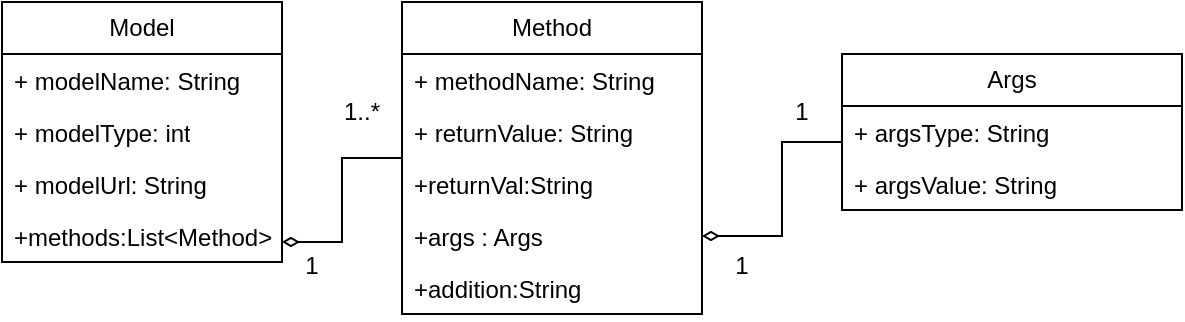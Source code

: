 <mxfile version="26.1.1">
  <diagram name="第 1 页" id="UegoWRN4jVTHxnhrY-Lj">
    <mxGraphModel dx="655" dy="361" grid="1" gridSize="10" guides="1" tooltips="1" connect="1" arrows="1" fold="1" page="1" pageScale="1" pageWidth="1169" pageHeight="827" math="0" shadow="0">
      <root>
        <mxCell id="0" />
        <mxCell id="1" parent="0" />
        <mxCell id="Irtu3XDIkPrMYKTzN1zF-1" value="Model" style="swimlane;fontStyle=0;childLayout=stackLayout;horizontal=1;startSize=26;fillColor=none;horizontalStack=0;resizeParent=1;resizeParentMax=0;resizeLast=0;collapsible=1;marginBottom=0;whiteSpace=wrap;html=1;" parent="1" vertex="1">
          <mxGeometry x="460" y="330" width="140" height="130" as="geometry" />
        </mxCell>
        <mxCell id="Irtu3XDIkPrMYKTzN1zF-2" value="+ modelName: String" style="text;strokeColor=none;fillColor=none;align=left;verticalAlign=top;spacingLeft=4;spacingRight=4;overflow=hidden;rotatable=0;points=[[0,0.5],[1,0.5]];portConstraint=eastwest;whiteSpace=wrap;html=1;" parent="Irtu3XDIkPrMYKTzN1zF-1" vertex="1">
          <mxGeometry y="26" width="140" height="26" as="geometry" />
        </mxCell>
        <mxCell id="Irtu3XDIkPrMYKTzN1zF-3" value="+ modelType: int" style="text;strokeColor=none;fillColor=none;align=left;verticalAlign=top;spacingLeft=4;spacingRight=4;overflow=hidden;rotatable=0;points=[[0,0.5],[1,0.5]];portConstraint=eastwest;whiteSpace=wrap;html=1;" parent="Irtu3XDIkPrMYKTzN1zF-1" vertex="1">
          <mxGeometry y="52" width="140" height="26" as="geometry" />
        </mxCell>
        <mxCell id="Irtu3XDIkPrMYKTzN1zF-4" value="+ modelUrl: String" style="text;strokeColor=none;fillColor=none;align=left;verticalAlign=top;spacingLeft=4;spacingRight=4;overflow=hidden;rotatable=0;points=[[0,0.5],[1,0.5]];portConstraint=eastwest;whiteSpace=wrap;html=1;" parent="Irtu3XDIkPrMYKTzN1zF-1" vertex="1">
          <mxGeometry y="78" width="140" height="26" as="geometry" />
        </mxCell>
        <mxCell id="Irtu3XDIkPrMYKTzN1zF-13" value="+methods:List&amp;lt;Method&amp;gt;" style="text;strokeColor=none;fillColor=none;align=left;verticalAlign=top;spacingLeft=4;spacingRight=4;overflow=hidden;rotatable=0;points=[[0,0.5],[1,0.5]];portConstraint=eastwest;whiteSpace=wrap;html=1;" parent="Irtu3XDIkPrMYKTzN1zF-1" vertex="1">
          <mxGeometry y="104" width="140" height="26" as="geometry" />
        </mxCell>
        <mxCell id="Irtu3XDIkPrMYKTzN1zF-5" value="Method" style="swimlane;fontStyle=0;childLayout=stackLayout;horizontal=1;startSize=26;fillColor=none;horizontalStack=0;resizeParent=1;resizeParentMax=0;resizeLast=0;collapsible=1;marginBottom=0;whiteSpace=wrap;html=1;" parent="1" vertex="1">
          <mxGeometry x="660" y="330" width="150" height="156" as="geometry" />
        </mxCell>
        <mxCell id="Irtu3XDIkPrMYKTzN1zF-6" value="+ methodName: String" style="text;strokeColor=none;fillColor=none;align=left;verticalAlign=top;spacingLeft=4;spacingRight=4;overflow=hidden;rotatable=0;points=[[0,0.5],[1,0.5]];portConstraint=eastwest;whiteSpace=wrap;html=1;" parent="Irtu3XDIkPrMYKTzN1zF-5" vertex="1">
          <mxGeometry y="26" width="150" height="26" as="geometry" />
        </mxCell>
        <mxCell id="Irtu3XDIkPrMYKTzN1zF-7" value="+ returnValue: String" style="text;strokeColor=none;fillColor=none;align=left;verticalAlign=top;spacingLeft=4;spacingRight=4;overflow=hidden;rotatable=0;points=[[0,0.5],[1,0.5]];portConstraint=eastwest;whiteSpace=wrap;html=1;" parent="Irtu3XDIkPrMYKTzN1zF-5" vertex="1">
          <mxGeometry y="52" width="150" height="26" as="geometry" />
        </mxCell>
        <mxCell id="Irtu3XDIkPrMYKTzN1zF-16" value="+returnVal:String" style="text;strokeColor=none;fillColor=none;align=left;verticalAlign=top;spacingLeft=4;spacingRight=4;overflow=hidden;rotatable=0;points=[[0,0.5],[1,0.5]];portConstraint=eastwest;whiteSpace=wrap;html=1;" parent="Irtu3XDIkPrMYKTzN1zF-5" vertex="1">
          <mxGeometry y="78" width="150" height="26" as="geometry" />
        </mxCell>
        <mxCell id="Irtu3XDIkPrMYKTzN1zF-8" value="+args : Args" style="text;strokeColor=none;fillColor=none;align=left;verticalAlign=top;spacingLeft=4;spacingRight=4;overflow=hidden;rotatable=0;points=[[0,0.5],[1,0.5]];portConstraint=eastwest;whiteSpace=wrap;html=1;" parent="Irtu3XDIkPrMYKTzN1zF-5" vertex="1">
          <mxGeometry y="104" width="150" height="26" as="geometry" />
        </mxCell>
        <mxCell id="l3HwcW-GzZSLdYVLOStV-1" value="+addition:String" style="text;strokeColor=none;fillColor=none;align=left;verticalAlign=top;spacingLeft=4;spacingRight=4;overflow=hidden;rotatable=0;points=[[0,0.5],[1,0.5]];portConstraint=eastwest;whiteSpace=wrap;html=1;" vertex="1" parent="Irtu3XDIkPrMYKTzN1zF-5">
          <mxGeometry y="130" width="150" height="26" as="geometry" />
        </mxCell>
        <mxCell id="Irtu3XDIkPrMYKTzN1zF-29" value="" style="edgeStyle=orthogonalEdgeStyle;rounded=0;orthogonalLoop=1;jettySize=auto;html=1;endArrow=diamondThin;endFill=0;" parent="1" source="Irtu3XDIkPrMYKTzN1zF-9" target="Irtu3XDIkPrMYKTzN1zF-8" edge="1">
          <mxGeometry relative="1" as="geometry">
            <Array as="points">
              <mxPoint x="850" y="400" />
              <mxPoint x="850" y="447" />
            </Array>
          </mxGeometry>
        </mxCell>
        <mxCell id="Irtu3XDIkPrMYKTzN1zF-9" value="Args" style="swimlane;fontStyle=0;childLayout=stackLayout;horizontal=1;startSize=26;fillColor=none;horizontalStack=0;resizeParent=1;resizeParentMax=0;resizeLast=0;collapsible=1;marginBottom=0;whiteSpace=wrap;html=1;" parent="1" vertex="1">
          <mxGeometry x="880" y="356" width="170" height="78" as="geometry" />
        </mxCell>
        <mxCell id="Irtu3XDIkPrMYKTzN1zF-10" value="+ argsType: String" style="text;strokeColor=none;fillColor=none;align=left;verticalAlign=top;spacingLeft=4;spacingRight=4;overflow=hidden;rotatable=0;points=[[0,0.5],[1,0.5]];portConstraint=eastwest;whiteSpace=wrap;html=1;" parent="Irtu3XDIkPrMYKTzN1zF-9" vertex="1">
          <mxGeometry y="26" width="170" height="26" as="geometry" />
        </mxCell>
        <mxCell id="Irtu3XDIkPrMYKTzN1zF-11" value="+ argsValue: String" style="text;strokeColor=none;fillColor=none;align=left;verticalAlign=top;spacingLeft=4;spacingRight=4;overflow=hidden;rotatable=0;points=[[0,0.5],[1,0.5]];portConstraint=eastwest;whiteSpace=wrap;html=1;" parent="Irtu3XDIkPrMYKTzN1zF-9" vertex="1">
          <mxGeometry y="52" width="170" height="26" as="geometry" />
        </mxCell>
        <mxCell id="Irtu3XDIkPrMYKTzN1zF-33" style="edgeStyle=orthogonalEdgeStyle;rounded=0;orthogonalLoop=1;jettySize=auto;html=1;entryX=1;entryY=0.615;entryDx=0;entryDy=0;entryPerimeter=0;endArrow=diamondThin;endFill=0;" parent="1" source="Irtu3XDIkPrMYKTzN1zF-5" target="Irtu3XDIkPrMYKTzN1zF-13" edge="1">
          <mxGeometry relative="1" as="geometry" />
        </mxCell>
        <mxCell id="Irtu3XDIkPrMYKTzN1zF-34" value="1..*" style="text;html=1;align=center;verticalAlign=middle;whiteSpace=wrap;rounded=0;" parent="1" vertex="1">
          <mxGeometry x="610" y="370" width="60" height="30" as="geometry" />
        </mxCell>
        <mxCell id="Irtu3XDIkPrMYKTzN1zF-35" value="1" style="text;html=1;align=center;verticalAlign=middle;whiteSpace=wrap;rounded=0;" parent="1" vertex="1">
          <mxGeometry x="585" y="447" width="60" height="30" as="geometry" />
        </mxCell>
        <mxCell id="Irtu3XDIkPrMYKTzN1zF-36" value="1" style="text;html=1;align=center;verticalAlign=middle;whiteSpace=wrap;rounded=0;" parent="1" vertex="1">
          <mxGeometry x="800" y="447" width="60" height="30" as="geometry" />
        </mxCell>
        <mxCell id="Irtu3XDIkPrMYKTzN1zF-37" value="1" style="text;html=1;align=center;verticalAlign=middle;whiteSpace=wrap;rounded=0;" parent="1" vertex="1">
          <mxGeometry x="830" y="370" width="60" height="30" as="geometry" />
        </mxCell>
      </root>
    </mxGraphModel>
  </diagram>
</mxfile>

